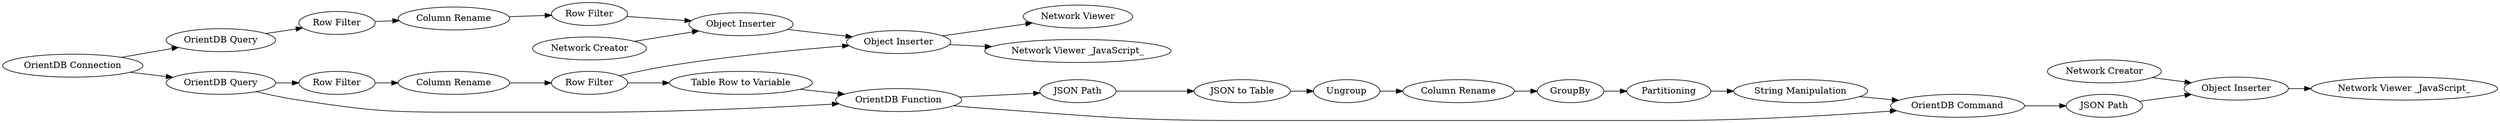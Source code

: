 digraph {
	35 -> 42
	53 -> 54
	7 -> 8
	42 -> 38
	42 -> 46
	50 -> 60
	51 -> 59
	1 -> 25
	38 -> 41
	24 -> 21
	59 -> 6
	41 -> 39
	54 -> 55
	24 -> 9
	8 -> 51
	57 -> 48
	25 -> 26
	6 -> 24
	39 -> 47
	56 -> 57
	25 -> 42
	46 -> 53
	1 -> 7
	3 -> 6
	26 -> 50
	60 -> 24
	48 -> 46
	47 -> 56
	58 -> 54
	60 -> 35
	57 [label=Partitioning]
	55 [label="Network Viewer _JavaScript_"]
	7 [label="OrientDB Query"]
	9 [label="Network Viewer _JavaScript_"]
	21 [label="Network Viewer"]
	26 [label="Row Filter"]
	58 [label="Network Creator"]
	8 [label="Row Filter"]
	3 [label="Network Creator"]
	24 [label="Object Inserter"]
	41 [label="JSON to Table"]
	51 [label="Column Rename"]
	56 [label=GroupBy]
	6 [label="Object Inserter"]
	25 [label="OrientDB Query"]
	54 [label="Object Inserter"]
	59 [label="Row Filter"]
	48 [label="String Manipulation"]
	50 [label="Column Rename"]
	1 [label="OrientDB Connection"]
	42 [label="OrientDB Function"]
	53 [label="JSON Path"]
	47 [label="Column Rename"]
	38 [label="JSON Path"]
	60 [label="Row Filter"]
	35 [label="Table Row to Variable"]
	46 [label="OrientDB Command"]
	39 [label=Ungroup]
	rankdir=LR
}
